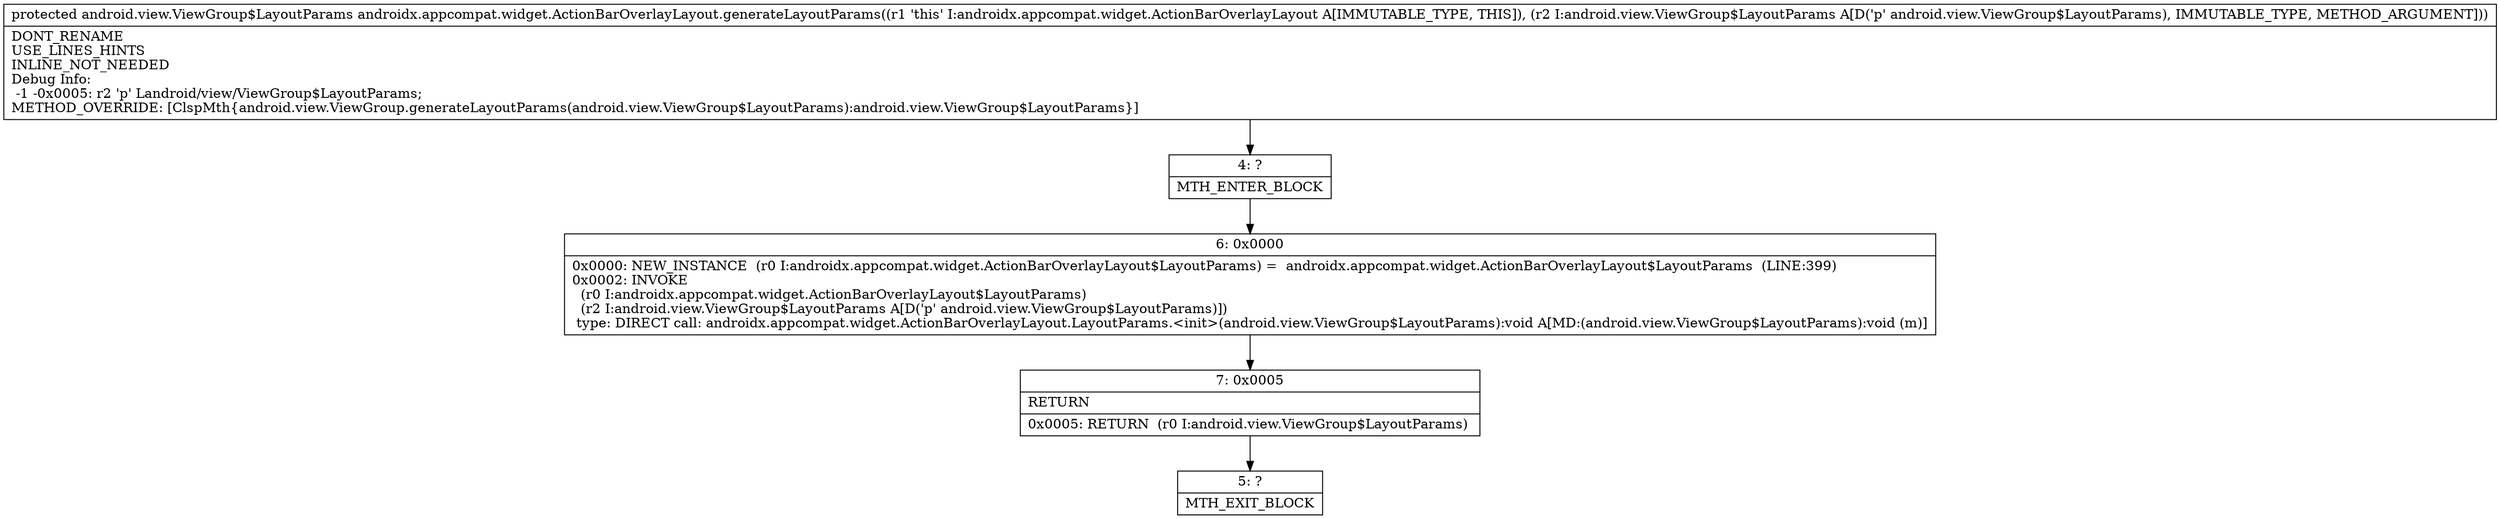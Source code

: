 digraph "CFG forandroidx.appcompat.widget.ActionBarOverlayLayout.generateLayoutParams(Landroid\/view\/ViewGroup$LayoutParams;)Landroid\/view\/ViewGroup$LayoutParams;" {
Node_4 [shape=record,label="{4\:\ ?|MTH_ENTER_BLOCK\l}"];
Node_6 [shape=record,label="{6\:\ 0x0000|0x0000: NEW_INSTANCE  (r0 I:androidx.appcompat.widget.ActionBarOverlayLayout$LayoutParams) =  androidx.appcompat.widget.ActionBarOverlayLayout$LayoutParams  (LINE:399)\l0x0002: INVOKE  \l  (r0 I:androidx.appcompat.widget.ActionBarOverlayLayout$LayoutParams)\l  (r2 I:android.view.ViewGroup$LayoutParams A[D('p' android.view.ViewGroup$LayoutParams)])\l type: DIRECT call: androidx.appcompat.widget.ActionBarOverlayLayout.LayoutParams.\<init\>(android.view.ViewGroup$LayoutParams):void A[MD:(android.view.ViewGroup$LayoutParams):void (m)]\l}"];
Node_7 [shape=record,label="{7\:\ 0x0005|RETURN\l|0x0005: RETURN  (r0 I:android.view.ViewGroup$LayoutParams) \l}"];
Node_5 [shape=record,label="{5\:\ ?|MTH_EXIT_BLOCK\l}"];
MethodNode[shape=record,label="{protected android.view.ViewGroup$LayoutParams androidx.appcompat.widget.ActionBarOverlayLayout.generateLayoutParams((r1 'this' I:androidx.appcompat.widget.ActionBarOverlayLayout A[IMMUTABLE_TYPE, THIS]), (r2 I:android.view.ViewGroup$LayoutParams A[D('p' android.view.ViewGroup$LayoutParams), IMMUTABLE_TYPE, METHOD_ARGUMENT]))  | DONT_RENAME\lUSE_LINES_HINTS\lINLINE_NOT_NEEDED\lDebug Info:\l  \-1 \-0x0005: r2 'p' Landroid\/view\/ViewGroup$LayoutParams;\lMETHOD_OVERRIDE: [ClspMth\{android.view.ViewGroup.generateLayoutParams(android.view.ViewGroup$LayoutParams):android.view.ViewGroup$LayoutParams\}]\l}"];
MethodNode -> Node_4;Node_4 -> Node_6;
Node_6 -> Node_7;
Node_7 -> Node_5;
}

